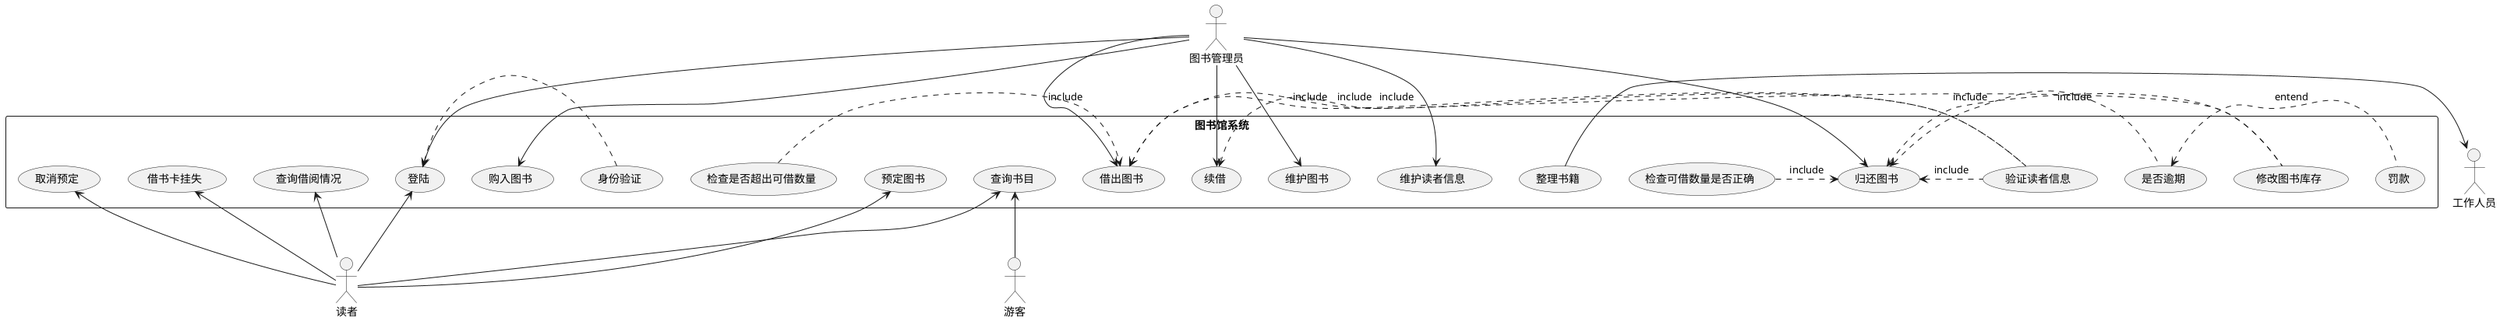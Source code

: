 @startuml
actor 图书管理员
actor 读者
actor 工作人员
actor  游客
rectangle 图书馆系统 {
图书管理员 -> (登陆)
图书管理员 -> (购入图书)
图书管理员 -> (借出图书)
(借出图书) <. (验证读者信息): include
(检查是否超出可借数量) .> (借出图书) : include
(借出图书) <.(修改图书库存): include
图书管理员 -> (续借)
(续借) <. (验证读者信息): include
(归还图书) <- 图书管理员
(归还图书) <.(是否逾期): include
(是否逾期) <.(罚款): entend
(整理书籍) -> (工作人员)
(归还图书) <. (验证读者信息): include
(检查可借数量是否正确) .> (归还图书) : include
(归还图书) <.(修改图书库存): include
图书管理员 --> (维护图书)
图书管理员 --> (维护读者信息)
(查询书目) <-- 读者
(查询书目) <-- 游客
(查询借阅情况) <--读者
(预定图书) <--读者
(取消预定) <- 读者
(借书卡挂失) <-读者
(登陆) <- 读者
(身份验证) .>(登陆)
}
@enduml